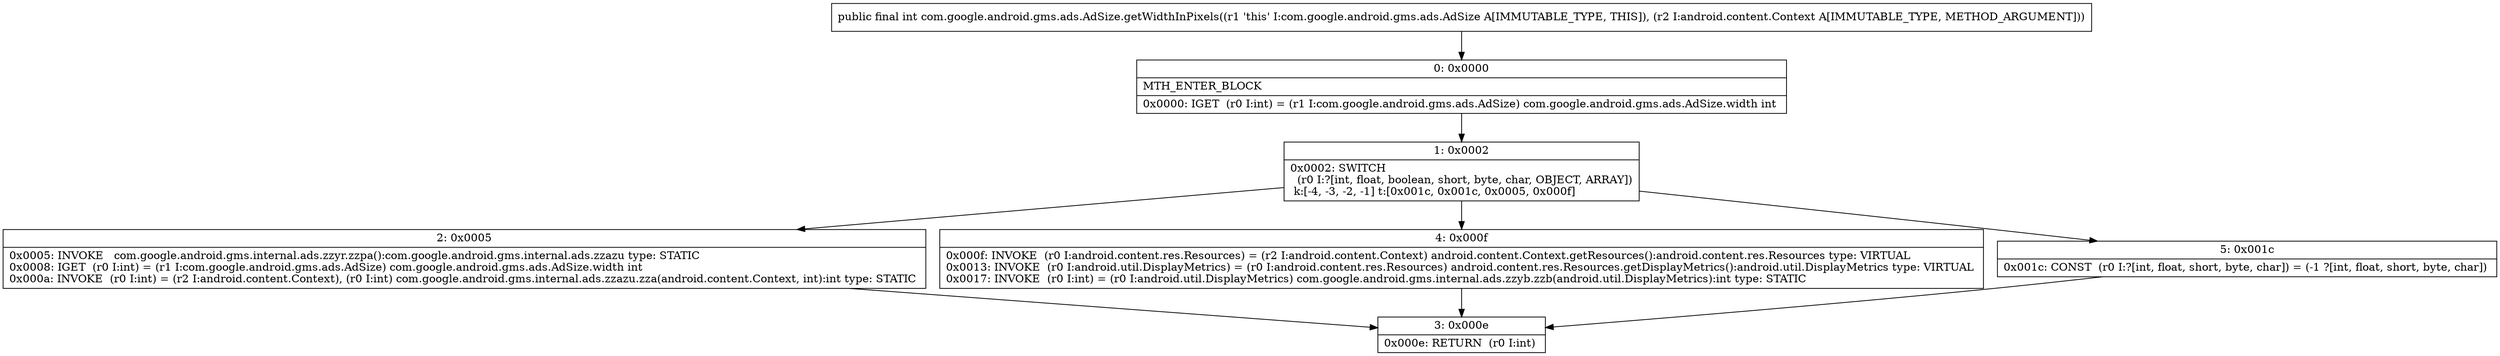 digraph "CFG forcom.google.android.gms.ads.AdSize.getWidthInPixels(Landroid\/content\/Context;)I" {
Node_0 [shape=record,label="{0\:\ 0x0000|MTH_ENTER_BLOCK\l|0x0000: IGET  (r0 I:int) = (r1 I:com.google.android.gms.ads.AdSize) com.google.android.gms.ads.AdSize.width int \l}"];
Node_1 [shape=record,label="{1\:\ 0x0002|0x0002: SWITCH  \l  (r0 I:?[int, float, boolean, short, byte, char, OBJECT, ARRAY])\l k:[\-4, \-3, \-2, \-1] t:[0x001c, 0x001c, 0x0005, 0x000f] \l}"];
Node_2 [shape=record,label="{2\:\ 0x0005|0x0005: INVOKE   com.google.android.gms.internal.ads.zzyr.zzpa():com.google.android.gms.internal.ads.zzazu type: STATIC \l0x0008: IGET  (r0 I:int) = (r1 I:com.google.android.gms.ads.AdSize) com.google.android.gms.ads.AdSize.width int \l0x000a: INVOKE  (r0 I:int) = (r2 I:android.content.Context), (r0 I:int) com.google.android.gms.internal.ads.zzazu.zza(android.content.Context, int):int type: STATIC \l}"];
Node_3 [shape=record,label="{3\:\ 0x000e|0x000e: RETURN  (r0 I:int) \l}"];
Node_4 [shape=record,label="{4\:\ 0x000f|0x000f: INVOKE  (r0 I:android.content.res.Resources) = (r2 I:android.content.Context) android.content.Context.getResources():android.content.res.Resources type: VIRTUAL \l0x0013: INVOKE  (r0 I:android.util.DisplayMetrics) = (r0 I:android.content.res.Resources) android.content.res.Resources.getDisplayMetrics():android.util.DisplayMetrics type: VIRTUAL \l0x0017: INVOKE  (r0 I:int) = (r0 I:android.util.DisplayMetrics) com.google.android.gms.internal.ads.zzyb.zzb(android.util.DisplayMetrics):int type: STATIC \l}"];
Node_5 [shape=record,label="{5\:\ 0x001c|0x001c: CONST  (r0 I:?[int, float, short, byte, char]) = (\-1 ?[int, float, short, byte, char]) \l}"];
MethodNode[shape=record,label="{public final int com.google.android.gms.ads.AdSize.getWidthInPixels((r1 'this' I:com.google.android.gms.ads.AdSize A[IMMUTABLE_TYPE, THIS]), (r2 I:android.content.Context A[IMMUTABLE_TYPE, METHOD_ARGUMENT])) }"];
MethodNode -> Node_0;
Node_0 -> Node_1;
Node_1 -> Node_2;
Node_1 -> Node_4;
Node_1 -> Node_5;
Node_2 -> Node_3;
Node_4 -> Node_3;
Node_5 -> Node_3;
}

